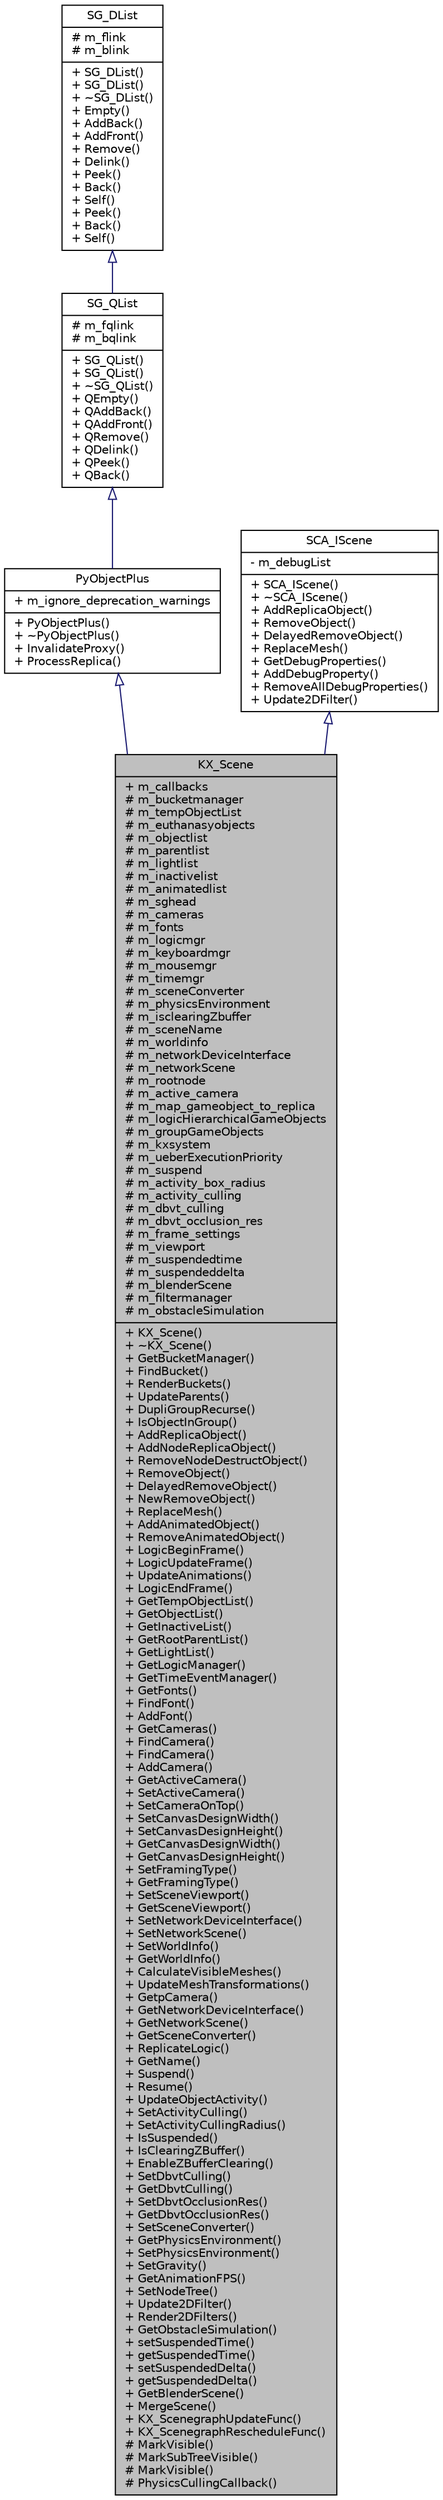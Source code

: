 digraph G
{
  edge [fontname="Helvetica",fontsize="10",labelfontname="Helvetica",labelfontsize="10"];
  node [fontname="Helvetica",fontsize="10",shape=record];
  Node1 [label="{KX_Scene\n|+ m_callbacks\l# m_bucketmanager\l# m_tempObjectList\l# m_euthanasyobjects\l# m_objectlist\l# m_parentlist\l# m_lightlist\l# m_inactivelist\l# m_animatedlist\l# m_sghead\l# m_cameras\l# m_fonts\l# m_logicmgr\l# m_keyboardmgr\l# m_mousemgr\l# m_timemgr\l# m_sceneConverter\l# m_physicsEnvironment\l# m_isclearingZbuffer\l# m_sceneName\l# m_worldinfo\l# m_networkDeviceInterface\l# m_networkScene\l# m_rootnode\l# m_active_camera\l# m_map_gameobject_to_replica\l# m_logicHierarchicalGameObjects\l# m_groupGameObjects\l# m_kxsystem\l# m_ueberExecutionPriority\l# m_suspend\l# m_activity_box_radius\l# m_activity_culling\l# m_dbvt_culling\l# m_dbvt_occlusion_res\l# m_frame_settings\l# m_viewport\l# m_suspendedtime\l# m_suspendeddelta\l# m_blenderScene\l# m_filtermanager\l# m_obstacleSimulation\l|+ KX_Scene()\l+ ~KX_Scene()\l+ GetBucketManager()\l+ FindBucket()\l+ RenderBuckets()\l+ UpdateParents()\l+ DupliGroupRecurse()\l+ IsObjectInGroup()\l+ AddReplicaObject()\l+ AddNodeReplicaObject()\l+ RemoveNodeDestructObject()\l+ RemoveObject()\l+ DelayedRemoveObject()\l+ NewRemoveObject()\l+ ReplaceMesh()\l+ AddAnimatedObject()\l+ RemoveAnimatedObject()\l+ LogicBeginFrame()\l+ LogicUpdateFrame()\l+ UpdateAnimations()\l+ LogicEndFrame()\l+ GetTempObjectList()\l+ GetObjectList()\l+ GetInactiveList()\l+ GetRootParentList()\l+ GetLightList()\l+ GetLogicManager()\l+ GetTimeEventManager()\l+ GetFonts()\l+ FindFont()\l+ AddFont()\l+ GetCameras()\l+ FindCamera()\l+ FindCamera()\l+ AddCamera()\l+ GetActiveCamera()\l+ SetActiveCamera()\l+ SetCameraOnTop()\l+ SetCanvasDesignWidth()\l+ SetCanvasDesignHeight()\l+ GetCanvasDesignWidth()\l+ GetCanvasDesignHeight()\l+ SetFramingType()\l+ GetFramingType()\l+ SetSceneViewport()\l+ GetSceneViewport()\l+ SetNetworkDeviceInterface()\l+ SetNetworkScene()\l+ SetWorldInfo()\l+ GetWorldInfo()\l+ CalculateVisibleMeshes()\l+ UpdateMeshTransformations()\l+ GetpCamera()\l+ GetNetworkDeviceInterface()\l+ GetNetworkScene()\l+ GetSceneConverter()\l+ ReplicateLogic()\l+ GetName()\l+ Suspend()\l+ Resume()\l+ UpdateObjectActivity()\l+ SetActivityCulling()\l+ SetActivityCullingRadius()\l+ IsSuspended()\l+ IsClearingZBuffer()\l+ EnableZBufferClearing()\l+ SetDbvtCulling()\l+ GetDbvtCulling()\l+ SetDbvtOcclusionRes()\l+ GetDbvtOcclusionRes()\l+ SetSceneConverter()\l+ GetPhysicsEnvironment()\l+ SetPhysicsEnvironment()\l+ SetGravity()\l+ GetAnimationFPS()\l+ SetNodeTree()\l+ Update2DFilter()\l+ Render2DFilters()\l+ GetObstacleSimulation()\l+ setSuspendedTime()\l+ getSuspendedTime()\l+ setSuspendedDelta()\l+ getSuspendedDelta()\l+ GetBlenderScene()\l+ MergeScene()\l+ KX_ScenegraphUpdateFunc()\l+ KX_ScenegraphRescheduleFunc()\l# MarkVisible()\l# MarkSubTreeVisible()\l# MarkVisible()\l# PhysicsCullingCallback()\l}",height=0.2,width=0.4,color="black", fillcolor="grey75", style="filled" fontcolor="black"];
  Node2 -> Node1 [dir=back,color="midnightblue",fontsize="10",style="solid",arrowtail="empty",fontname="Helvetica"];
  Node2 [label="{PyObjectPlus\n|+ m_ignore_deprecation_warnings\l|+ PyObjectPlus()\l+ ~PyObjectPlus()\l+ InvalidateProxy()\l+ ProcessReplica()\l}",height=0.2,width=0.4,color="black", fillcolor="white", style="filled",URL="$d0/dbc/classPyObjectPlus.html"];
  Node3 -> Node2 [dir=back,color="midnightblue",fontsize="10",style="solid",arrowtail="empty",fontname="Helvetica"];
  Node3 [label="{SG_QList\n|# m_fqlink\l# m_bqlink\l|+ SG_QList()\l+ SG_QList()\l+ ~SG_QList()\l+ QEmpty()\l+ QAddBack()\l+ QAddFront()\l+ QRemove()\l+ QDelink()\l+ QPeek()\l+ QBack()\l}",height=0.2,width=0.4,color="black", fillcolor="white", style="filled",URL="$d6/d05/classSG__QList.html"];
  Node4 -> Node3 [dir=back,color="midnightblue",fontsize="10",style="solid",arrowtail="empty",fontname="Helvetica"];
  Node4 [label="{SG_DList\n|# m_flink\l# m_blink\l|+ SG_DList()\l+ SG_DList()\l+ ~SG_DList()\l+ Empty()\l+ AddBack()\l+ AddFront()\l+ Remove()\l+ Delink()\l+ Peek()\l+ Back()\l+ Self()\l+ Peek()\l+ Back()\l+ Self()\l}",height=0.2,width=0.4,color="black", fillcolor="white", style="filled",URL="$db/d57/classSG__DList.html"];
  Node5 -> Node1 [dir=back,color="midnightblue",fontsize="10",style="solid",arrowtail="empty",fontname="Helvetica"];
  Node5 [label="{SCA_IScene\n|- m_debugList\l|+ SCA_IScene()\l+ ~SCA_IScene()\l+ AddReplicaObject()\l+ RemoveObject()\l+ DelayedRemoveObject()\l+ ReplaceMesh()\l+ GetDebugProperties()\l+ AddDebugProperty()\l+ RemoveAllDebugProperties()\l+ Update2DFilter()\l}",height=0.2,width=0.4,color="black", fillcolor="white", style="filled",URL="$d6/d02/classSCA__IScene.html"];
}
